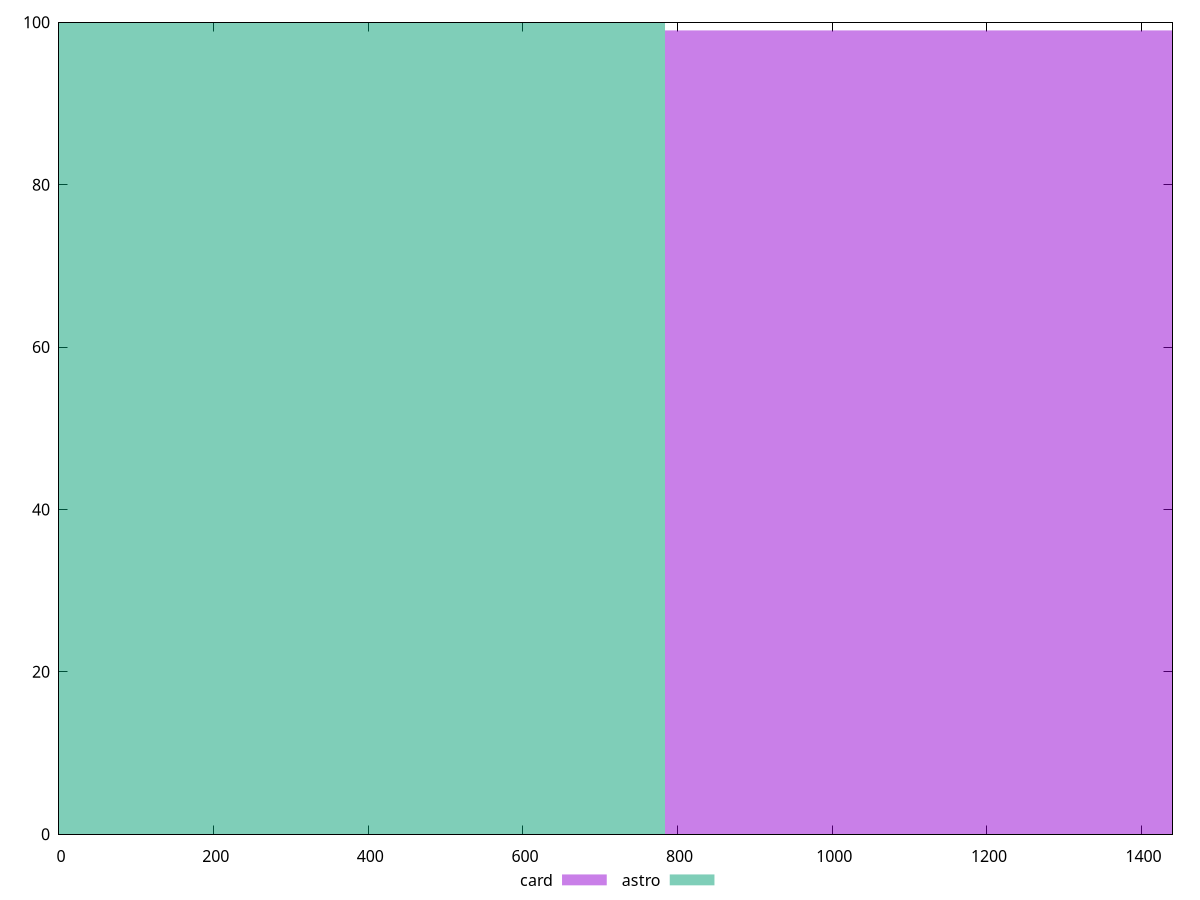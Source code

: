 reset

$card <<EOF
1567.3875101021972 99
EOF

$astro <<EOF
0 100
EOF

set key outside below
set boxwidth 1567.3875101021972
set xrange [0:1440]
set yrange [0:100]
set trange [0:100]
set style fill transparent solid 0.5 noborder
set terminal svg size 640, 500 enhanced background rgb 'white'
set output "reports/report_00030_2021-02-24T20-42-31.540Z/uses-http2/comparison/histogram/2_vs_3.svg"

plot $card title "card" with boxes, \
     $astro title "astro" with boxes

reset
